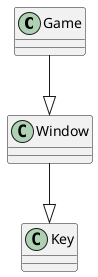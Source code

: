 @startuml
class Game {
}

class Window {
}

class Key {
}

Game --|> Window
Window --|> Key
@enduml
